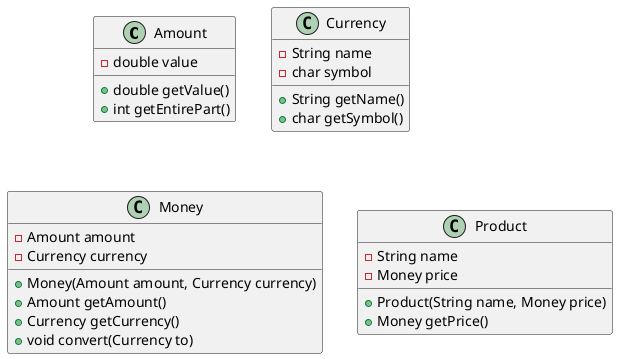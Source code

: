 @startuml

class Amount {
    - double value

    + double getValue()
    + int getEntirePart()
}

class Currency {
    - String name
    - char symbol

    + String getName()
    + char getSymbol()
}

class Money {
    - Amount amount
    - Currency currency

    + Money(Amount amount, Currency currency)
    + Amount getAmount()
    + Currency getCurrency()
    + void convert(Currency to)
}

class Product {
    - String name
    - Money price

    + Product(String name, Money price)
    + Money getPrice()
}

@enduml